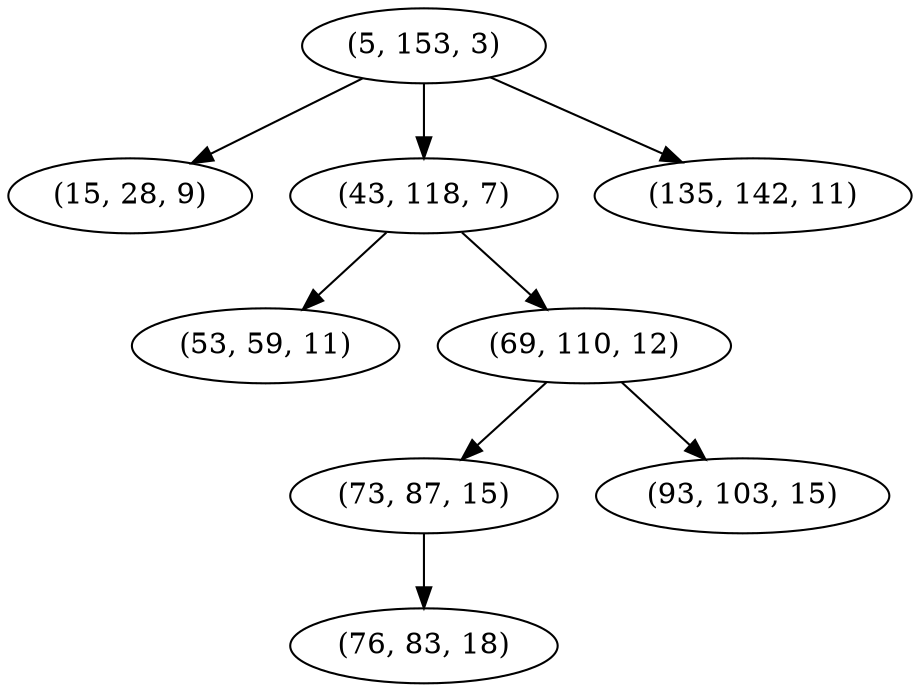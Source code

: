 digraph tree {
    "(5, 153, 3)";
    "(15, 28, 9)";
    "(43, 118, 7)";
    "(53, 59, 11)";
    "(69, 110, 12)";
    "(73, 87, 15)";
    "(76, 83, 18)";
    "(93, 103, 15)";
    "(135, 142, 11)";
    "(5, 153, 3)" -> "(15, 28, 9)";
    "(5, 153, 3)" -> "(43, 118, 7)";
    "(5, 153, 3)" -> "(135, 142, 11)";
    "(43, 118, 7)" -> "(53, 59, 11)";
    "(43, 118, 7)" -> "(69, 110, 12)";
    "(69, 110, 12)" -> "(73, 87, 15)";
    "(69, 110, 12)" -> "(93, 103, 15)";
    "(73, 87, 15)" -> "(76, 83, 18)";
}
